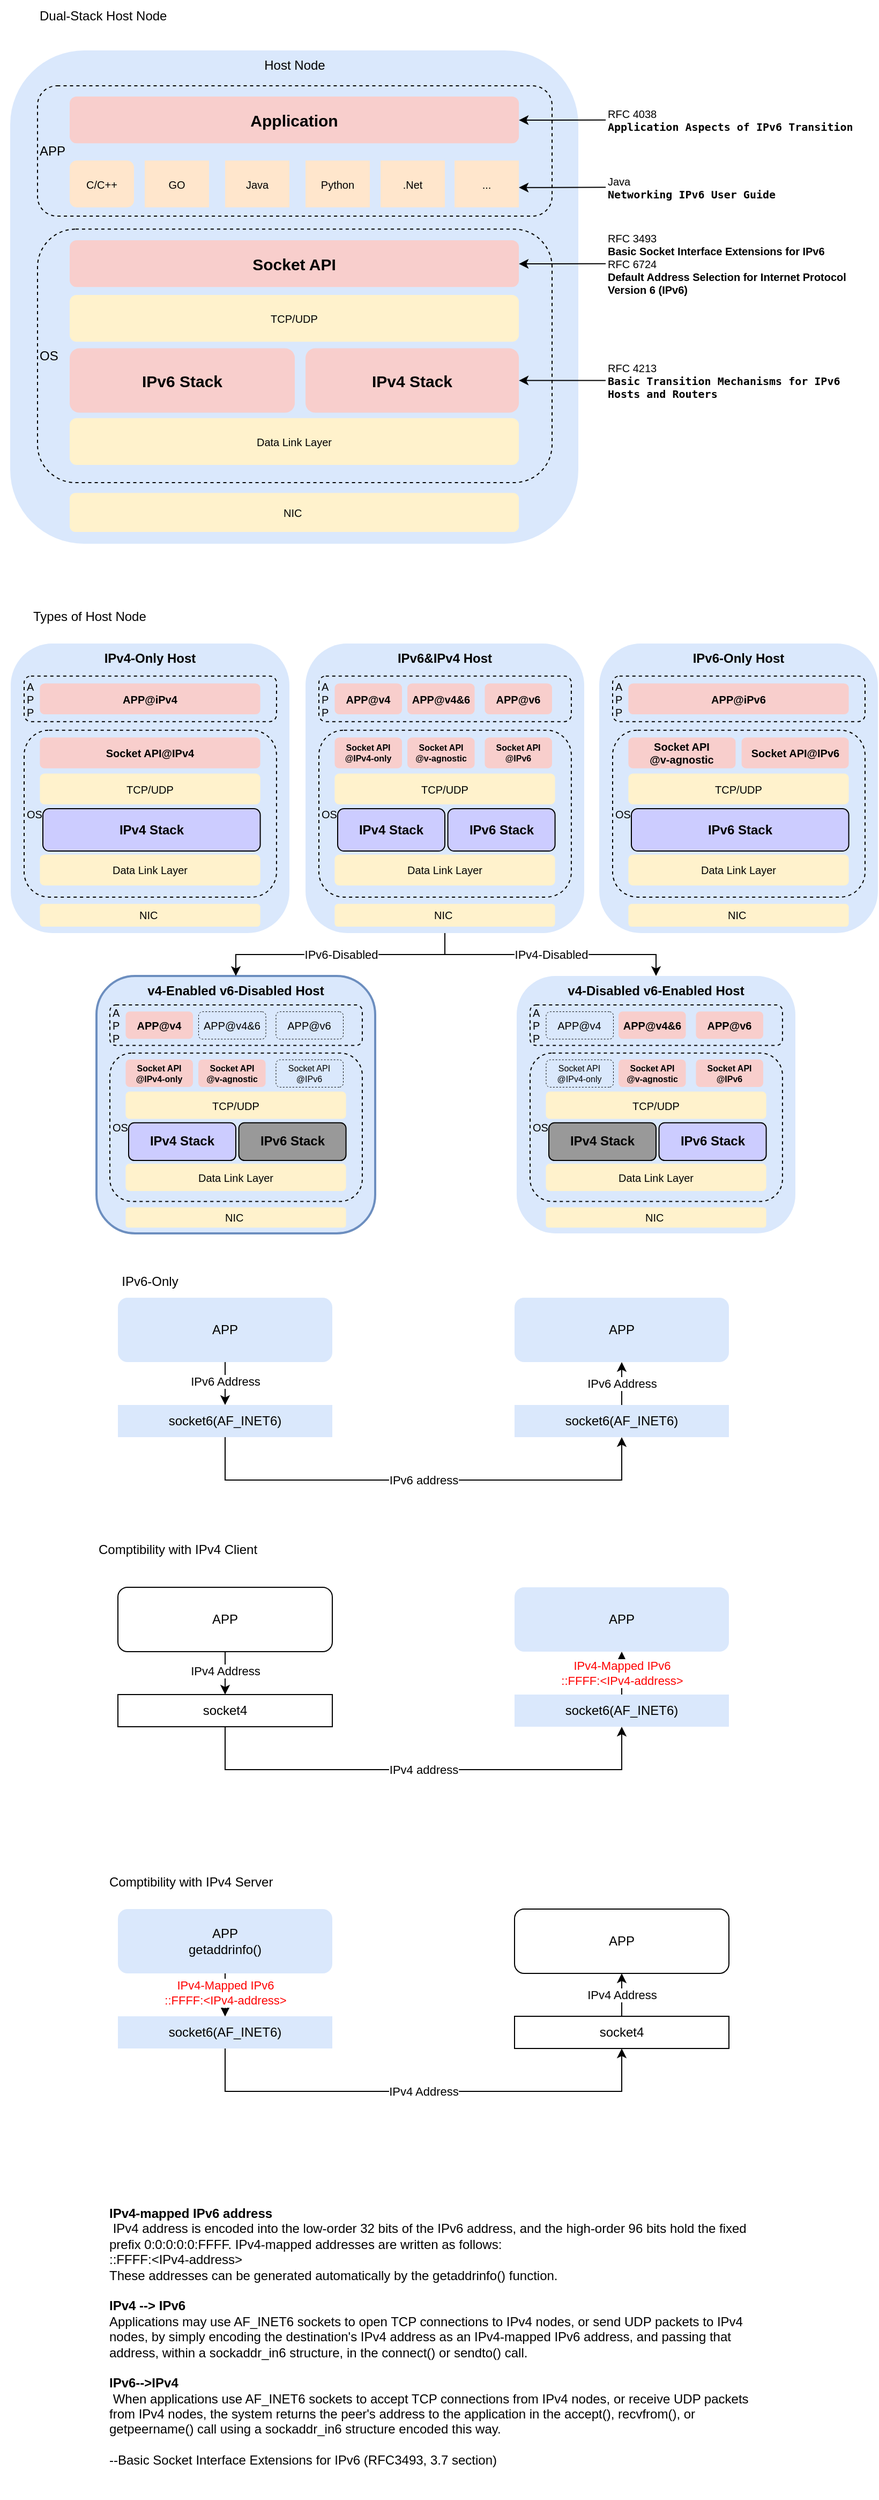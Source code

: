 <mxfile version="24.2.5" type="github">
  <diagram name="Page-1" id="rZ_P2kpU1c0gx4y7kV9n">
    <mxGraphModel dx="1122" dy="1913" grid="1" gridSize="10" guides="1" tooltips="1" connect="1" arrows="1" fold="1" page="1" pageScale="1" pageWidth="850" pageHeight="600" math="0" shadow="0">
      <root>
        <mxCell id="0" />
        <mxCell id="1" parent="0" />
        <mxCell id="icOcJ5imzF8ybxUpSHXg-141" value="Host Node" style="whiteSpace=wrap;html=1;rounded=0;verticalAlign=top;align=center;strokeColor=none;" vertex="1" parent="1">
          <mxGeometry x="10" y="-1120" width="800" height="480" as="geometry" />
        </mxCell>
        <mxCell id="icOcJ5imzF8ybxUpSHXg-1" value="APP" style="rounded=1;whiteSpace=wrap;html=1;" vertex="1" parent="1">
          <mxGeometry x="120" y="320" width="200" height="60" as="geometry" />
        </mxCell>
        <mxCell id="icOcJ5imzF8ybxUpSHXg-6" value="APP" style="rounded=1;whiteSpace=wrap;html=1;strokeColor=none;fillColor=#dae8fc;" vertex="1" parent="1">
          <mxGeometry x="490" y="320" width="200" height="60" as="geometry" />
        </mxCell>
        <mxCell id="icOcJ5imzF8ybxUpSHXg-8" value="socket6(AF_INET6)" style="rounded=0;whiteSpace=wrap;html=1;strokeColor=none;fillColor=#dae8fc;" vertex="1" parent="1">
          <mxGeometry x="490" y="420" width="200" height="30" as="geometry" />
        </mxCell>
        <mxCell id="icOcJ5imzF8ybxUpSHXg-10" value="IPv4 address" style="endArrow=classic;html=1;rounded=0;exitX=0.5;exitY=1;exitDx=0;exitDy=0;edgeStyle=orthogonalEdgeStyle;entryX=0.5;entryY=1;entryDx=0;entryDy=0;" edge="1" parent="1" target="icOcJ5imzF8ybxUpSHXg-8">
          <mxGeometry width="50" height="50" relative="1" as="geometry">
            <mxPoint x="220" y="450" as="sourcePoint" />
            <mxPoint x="650" y="450" as="targetPoint" />
            <Array as="points">
              <mxPoint x="220" y="490" />
              <mxPoint x="590" y="490" />
            </Array>
          </mxGeometry>
        </mxCell>
        <mxCell id="icOcJ5imzF8ybxUpSHXg-12" value="" style="endArrow=classic;html=1;rounded=0;exitX=0.5;exitY=1;exitDx=0;exitDy=0;" edge="1" parent="1" source="icOcJ5imzF8ybxUpSHXg-1">
          <mxGeometry width="50" height="50" relative="1" as="geometry">
            <mxPoint x="390" y="440" as="sourcePoint" />
            <mxPoint x="220" y="420" as="targetPoint" />
          </mxGeometry>
        </mxCell>
        <mxCell id="icOcJ5imzF8ybxUpSHXg-13" value="IPv4 Address" style="edgeLabel;html=1;align=center;verticalAlign=middle;resizable=0;points=[];" vertex="1" connectable="0" parent="icOcJ5imzF8ybxUpSHXg-12">
          <mxGeometry x="-0.098" relative="1" as="geometry">
            <mxPoint as="offset" />
          </mxGeometry>
        </mxCell>
        <mxCell id="icOcJ5imzF8ybxUpSHXg-14" value="&lt;font data-sider-select-id=&quot;ed5d6f88-564b-4f81-8631-00c8b1efb85c&quot; color=&quot;#ff0000&quot;&gt;IPv4-Mapped IPv6&lt;/font&gt;&lt;div&gt;&lt;font data-sider-select-id=&quot;ed5d6f88-564b-4f81-8631-00c8b1efb85c&quot; color=&quot;#ff0000&quot;&gt;::FFFF:&amp;lt;IPv4-address&amp;gt;&lt;br&gt;&lt;/font&gt;&lt;/div&gt;" style="endArrow=classic;html=1;rounded=0;entryX=0.5;entryY=1;entryDx=0;entryDy=0;exitX=0.5;exitY=0;exitDx=0;exitDy=0;" edge="1" parent="1" source="icOcJ5imzF8ybxUpSHXg-8" target="icOcJ5imzF8ybxUpSHXg-6">
          <mxGeometry width="50" height="50" relative="1" as="geometry">
            <mxPoint x="350" y="520" as="sourcePoint" />
            <mxPoint x="400" y="470" as="targetPoint" />
          </mxGeometry>
        </mxCell>
        <mxCell id="icOcJ5imzF8ybxUpSHXg-57" value="socket4" style="rounded=0;whiteSpace=wrap;html=1;" vertex="1" parent="1">
          <mxGeometry x="120" y="420" width="200" height="30" as="geometry" />
        </mxCell>
        <mxCell id="icOcJ5imzF8ybxUpSHXg-58" value="APP" style="rounded=1;whiteSpace=wrap;html=1;fillColor=#dae8fc;strokeColor=none;" vertex="1" parent="1">
          <mxGeometry x="120" y="50" width="200" height="60" as="geometry" />
        </mxCell>
        <mxCell id="icOcJ5imzF8ybxUpSHXg-59" value="APP" style="rounded=1;whiteSpace=wrap;html=1;fillColor=#dae8fc;strokeColor=none;" vertex="1" parent="1">
          <mxGeometry x="490" y="50" width="200" height="60" as="geometry" />
        </mxCell>
        <mxCell id="icOcJ5imzF8ybxUpSHXg-60" value="socket6(AF_INET6)" style="rounded=0;whiteSpace=wrap;html=1;fillColor=#dae8fc;strokeColor=none;" vertex="1" parent="1">
          <mxGeometry x="490" y="150" width="200" height="30" as="geometry" />
        </mxCell>
        <mxCell id="icOcJ5imzF8ybxUpSHXg-61" value="IPv6 address" style="endArrow=classic;html=1;rounded=0;exitX=0.5;exitY=1;exitDx=0;exitDy=0;edgeStyle=orthogonalEdgeStyle;entryX=0.5;entryY=1;entryDx=0;entryDy=0;" edge="1" parent="1" target="icOcJ5imzF8ybxUpSHXg-60">
          <mxGeometry width="50" height="50" relative="1" as="geometry">
            <mxPoint x="220" y="180" as="sourcePoint" />
            <mxPoint x="650" y="180" as="targetPoint" />
            <Array as="points">
              <mxPoint x="220" y="220" />
              <mxPoint x="590" y="220" />
            </Array>
          </mxGeometry>
        </mxCell>
        <mxCell id="icOcJ5imzF8ybxUpSHXg-62" value="" style="endArrow=classic;html=1;rounded=0;exitX=0.5;exitY=1;exitDx=0;exitDy=0;" edge="1" parent="1" source="icOcJ5imzF8ybxUpSHXg-58">
          <mxGeometry width="50" height="50" relative="1" as="geometry">
            <mxPoint x="390" y="170" as="sourcePoint" />
            <mxPoint x="220" y="150" as="targetPoint" />
          </mxGeometry>
        </mxCell>
        <mxCell id="icOcJ5imzF8ybxUpSHXg-63" value="IPv6 Address" style="edgeLabel;html=1;align=center;verticalAlign=middle;resizable=0;points=[];" vertex="1" connectable="0" parent="icOcJ5imzF8ybxUpSHXg-62">
          <mxGeometry x="-0.098" relative="1" as="geometry">
            <mxPoint as="offset" />
          </mxGeometry>
        </mxCell>
        <mxCell id="icOcJ5imzF8ybxUpSHXg-64" value="IPv6 Address" style="endArrow=classic;html=1;rounded=0;entryX=0.5;entryY=1;entryDx=0;entryDy=0;exitX=0.5;exitY=0;exitDx=0;exitDy=0;" edge="1" parent="1" source="icOcJ5imzF8ybxUpSHXg-60" target="icOcJ5imzF8ybxUpSHXg-59">
          <mxGeometry width="50" height="50" relative="1" as="geometry">
            <mxPoint x="350" y="250" as="sourcePoint" />
            <mxPoint x="400" y="200" as="targetPoint" />
          </mxGeometry>
        </mxCell>
        <mxCell id="icOcJ5imzF8ybxUpSHXg-65" value="socket6(AF_INET6)" style="rounded=0;whiteSpace=wrap;html=1;fillColor=#dae8fc;strokeColor=none;" vertex="1" parent="1">
          <mxGeometry x="120" y="150" width="200" height="30" as="geometry" />
        </mxCell>
        <mxCell id="icOcJ5imzF8ybxUpSHXg-74" value="" style="edgeStyle=orthogonalEdgeStyle;rounded=0;orthogonalLoop=1;jettySize=auto;html=1;" edge="1" parent="1" source="icOcJ5imzF8ybxUpSHXg-66" target="icOcJ5imzF8ybxUpSHXg-73">
          <mxGeometry relative="1" as="geometry" />
        </mxCell>
        <mxCell id="icOcJ5imzF8ybxUpSHXg-66" value="APP&lt;div&gt;getaddrinfo()&lt;/div&gt;" style="rounded=1;whiteSpace=wrap;html=1;strokeColor=none;fillColor=#dae8fc;" vertex="1" parent="1">
          <mxGeometry x="120" y="620" width="200" height="60" as="geometry" />
        </mxCell>
        <mxCell id="icOcJ5imzF8ybxUpSHXg-67" value="APP" style="rounded=1;whiteSpace=wrap;html=1;" vertex="1" parent="1">
          <mxGeometry x="490" y="620" width="200" height="60" as="geometry" />
        </mxCell>
        <mxCell id="icOcJ5imzF8ybxUpSHXg-68" value="socket4" style="rounded=0;whiteSpace=wrap;html=1;" vertex="1" parent="1">
          <mxGeometry x="490" y="720" width="200" height="30" as="geometry" />
        </mxCell>
        <mxCell id="icOcJ5imzF8ybxUpSHXg-69" value="IPv4 Address" style="endArrow=classic;html=1;rounded=0;exitX=0.5;exitY=1;exitDx=0;exitDy=0;edgeStyle=orthogonalEdgeStyle;entryX=0.5;entryY=1;entryDx=0;entryDy=0;" edge="1" parent="1" target="icOcJ5imzF8ybxUpSHXg-68">
          <mxGeometry width="50" height="50" relative="1" as="geometry">
            <mxPoint x="220" y="750" as="sourcePoint" />
            <mxPoint x="650" y="750" as="targetPoint" />
            <Array as="points">
              <mxPoint x="220" y="790" />
              <mxPoint x="590" y="790" />
            </Array>
          </mxGeometry>
        </mxCell>
        <mxCell id="icOcJ5imzF8ybxUpSHXg-70" value="" style="endArrow=classic;html=1;rounded=0;exitX=0.5;exitY=1;exitDx=0;exitDy=0;" edge="1" parent="1" source="icOcJ5imzF8ybxUpSHXg-66">
          <mxGeometry width="50" height="50" relative="1" as="geometry">
            <mxPoint x="390" y="740" as="sourcePoint" />
            <mxPoint x="220" y="720" as="targetPoint" />
          </mxGeometry>
        </mxCell>
        <mxCell id="icOcJ5imzF8ybxUpSHXg-71" value="&lt;font data-sider-select-id=&quot;ed5d6f88-564b-4f81-8631-00c8b1efb85c&quot; color=&quot;#ff0000&quot;&gt;IPv4-Mapped IPv6&lt;/font&gt;&lt;div&gt;&lt;font data-sider-select-id=&quot;ed5d6f88-564b-4f81-8631-00c8b1efb85c&quot; color=&quot;#ff0000&quot;&gt;::FFFF:&amp;lt;IPv4-address&amp;gt;&lt;/font&gt;&lt;/div&gt;" style="edgeLabel;html=1;align=center;verticalAlign=middle;resizable=0;points=[];" vertex="1" connectable="0" parent="icOcJ5imzF8ybxUpSHXg-70">
          <mxGeometry x="-0.098" relative="1" as="geometry">
            <mxPoint as="offset" />
          </mxGeometry>
        </mxCell>
        <mxCell id="icOcJ5imzF8ybxUpSHXg-72" value="IPv4 Address" style="endArrow=classic;html=1;rounded=0;entryX=0.5;entryY=1;entryDx=0;entryDy=0;exitX=0.5;exitY=0;exitDx=0;exitDy=0;" edge="1" parent="1" source="icOcJ5imzF8ybxUpSHXg-68" target="icOcJ5imzF8ybxUpSHXg-67">
          <mxGeometry width="50" height="50" relative="1" as="geometry">
            <mxPoint x="350" y="820" as="sourcePoint" />
            <mxPoint x="400" y="770" as="targetPoint" />
          </mxGeometry>
        </mxCell>
        <mxCell id="icOcJ5imzF8ybxUpSHXg-73" value="socket6(AF_INET6)" style="rounded=0;whiteSpace=wrap;html=1;strokeColor=none;fillColor=#dae8fc;" vertex="1" parent="1">
          <mxGeometry x="120" y="720" width="200" height="30" as="geometry" />
        </mxCell>
        <mxCell id="icOcJ5imzF8ybxUpSHXg-75" value="Dual-Stack Host Node" style="text;html=1;align=left;verticalAlign=middle;whiteSpace=wrap;rounded=0;" vertex="1" parent="1">
          <mxGeometry x="45" y="-1160" width="235" height="30" as="geometry" />
        </mxCell>
        <mxCell id="icOcJ5imzF8ybxUpSHXg-76" value="Comptibility with IPv4 Client" style="text;html=1;align=left;verticalAlign=middle;whiteSpace=wrap;rounded=0;" vertex="1" parent="1">
          <mxGeometry x="100" y="270" width="240" height="30" as="geometry" />
        </mxCell>
        <mxCell id="icOcJ5imzF8ybxUpSHXg-77" value="IPv6-Only" style="text;html=1;align=center;verticalAlign=middle;whiteSpace=wrap;rounded=0;" vertex="1" parent="1">
          <mxGeometry x="120" y="20" width="60" height="30" as="geometry" />
        </mxCell>
        <mxCell id="icOcJ5imzF8ybxUpSHXg-79" value="Comptibility with IPv4 Server" style="text;html=1;align=left;verticalAlign=middle;whiteSpace=wrap;rounded=0;" vertex="1" parent="1">
          <mxGeometry x="110" y="580" width="240" height="30" as="geometry" />
        </mxCell>
        <mxCell id="icOcJ5imzF8ybxUpSHXg-80" value="&lt;b data-sider-select-id=&quot;4dd214a8-5db6-41d3-b710-cdda6e6183cf&quot;&gt;IPv4-mapped IPv6 address&lt;/b&gt;&lt;div data-sider-select-id=&quot;9b86270d-a50b-4bd0-8c5a-72402ec19036&quot;&gt;&amp;nbsp;IPv4 address is encoded into the low-order 32 bits of the IPv6 address, and the high-order 96 bits hold the fixed prefix 0:0:0:0:0:FFFF.  IPv4-mapped addresses are written as follows:&lt;br&gt;      ::FFFF:&amp;lt;IPv4-address&amp;gt;&lt;br&gt;   These addresses can be generated automatically by the getaddrinfo() function.&lt;br&gt;&lt;br&gt;&lt;b data-sider-select-id=&quot;79032d63-1c1d-43e4-9b67-b446f5373edb&quot;&gt;IPv4 --&amp;gt; IPv6&lt;/b&gt;&lt;br data-sider-select-id=&quot;9023410b-1a3b-4cb5-8c9a-3f16db68c0e2&quot;&gt;   Applications may use AF_INET6 sockets to open TCP connections to IPv4 nodes, or send UDP packets to IPv4 nodes, by simply encoding the&amp;nbsp;destination&#39;s IPv4 address as an IPv4-mapped IPv6 address, and passing that address, within a sockaddr_in6 structure, in the connect() or sendto() call.&amp;nbsp;&lt;/div&gt;&lt;div data-sider-select-id=&quot;9b86270d-a50b-4bd0-8c5a-72402ec19036&quot;&gt;&lt;br&gt;&lt;/div&gt;&lt;div data-sider-select-id=&quot;9b86270d-a50b-4bd0-8c5a-72402ec19036&quot;&gt;&lt;b data-sider-select-id=&quot;1e90207f-9b80-478c-bf6e-feb3072ee823&quot;&gt;IPv6--&amp;gt;IPv4&lt;/b&gt;&lt;/div&gt;&lt;div data-sider-select-id=&quot;9b86270d-a50b-4bd0-8c5a-72402ec19036&quot;&gt;&amp;nbsp;When applications use AF_INET6 sockets to accept TCP connections from IPv4 nodes, or receive UDP packets from IPv4 nodes, the system returns the peer&#39;s address to the application in the accept(), recvfrom(), or getpeername() call using a sockaddr_in6 structure encoded this way.&lt;/div&gt;&lt;div data-sider-select-id=&quot;9b86270d-a50b-4bd0-8c5a-72402ec19036&quot;&gt;&lt;br&gt;&lt;/div&gt;&lt;div data-sider-select-id=&quot;9b86270d-a50b-4bd0-8c5a-72402ec19036&quot;&gt;--Basic Socket Interface Extensions for IPv6 (RFC3493, 3.7 section)&lt;/div&gt;" style="text;whiteSpace=wrap;html=1;" vertex="1" parent="1">
          <mxGeometry x="110" y="890" width="610" height="280" as="geometry" />
        </mxCell>
        <mxCell id="icOcJ5imzF8ybxUpSHXg-117" value="Host Node" style="whiteSpace=wrap;html=1;rounded=1;fillColor=#dae8fc;strokeColor=none;verticalAlign=top;align=center;" vertex="1" parent="1">
          <mxGeometry x="19.52" y="-1113" width="530" height="460" as="geometry" />
        </mxCell>
        <mxCell id="icOcJ5imzF8ybxUpSHXg-118" value="APP" style="whiteSpace=wrap;html=1;rounded=1;fillColor=none;strokeColor=default;verticalAlign=middle;align=left;dashed=1;strokeWidth=1;" vertex="1" parent="1">
          <mxGeometry x="45" y="-1080" width="480" height="121.51" as="geometry" />
        </mxCell>
        <mxCell id="icOcJ5imzF8ybxUpSHXg-119" value="OS" style="whiteSpace=wrap;html=1;rounded=1;fillColor=none;strokeColor=default;verticalAlign=middle;align=left;dashed=1;strokeWidth=1;" vertex="1" parent="1">
          <mxGeometry x="45" y="-946.33" width="480" height="236.33" as="geometry" />
        </mxCell>
        <mxCell id="icOcJ5imzF8ybxUpSHXg-120" value="&lt;div style=&quot;&quot;&gt;&lt;span style=&quot;background-color: initial;&quot;&gt;NIC&amp;nbsp;&lt;/span&gt;&lt;/div&gt;" style="rounded=1;whiteSpace=wrap;html=1;fontSize=10;strokeWidth=1;strokeColor=none;fillColor=#fff2cc;align=center;flipV=0;flipH=1;" vertex="1" parent="1">
          <mxGeometry x="75" y="-700.42" width="419.05" height="36.42" as="geometry" />
        </mxCell>
        <mxCell id="icOcJ5imzF8ybxUpSHXg-121" value="IPv6 Stack" style="rounded=1;whiteSpace=wrap;html=1;fontSize=15;strokeWidth=1;strokeColor=none;fillColor=#f8cecc;fontStyle=1;flipV=1;flipH=1;" vertex="1" parent="1">
          <mxGeometry x="75" y="-835.23" width="210" height="60.04" as="geometry" />
        </mxCell>
        <mxCell id="icOcJ5imzF8ybxUpSHXg-122" value="Data Link Layer" style="rounded=1;whiteSpace=wrap;html=1;fontSize=10;strokeWidth=1;strokeColor=none;fillColor=#fff2cc;align=center;flipV=1;flipH=1;" vertex="1" parent="1">
          <mxGeometry x="75" y="-770.183" width="419.048" height="43.667" as="geometry" />
        </mxCell>
        <mxCell id="icOcJ5imzF8ybxUpSHXg-123" value="TCP/UDP" style="rounded=1;whiteSpace=wrap;html=1;fontSize=10;strokeWidth=1;strokeColor=none;fillColor=#fff2cc;align=center;flipV=1;flipH=1;" vertex="1" parent="1">
          <mxGeometry x="75" y="-885" width="419.048" height="43.667" as="geometry" />
        </mxCell>
        <mxCell id="icOcJ5imzF8ybxUpSHXg-124" value="Socket API" style="rounded=1;whiteSpace=wrap;html=1;fontSize=15;strokeWidth=1;strokeColor=none;fillColor=#f8cecc;align=center;fontStyle=1;flipV=1;flipH=1;" vertex="1" parent="1">
          <mxGeometry x="75" y="-936" width="419.048" height="43.667" as="geometry" />
        </mxCell>
        <mxCell id="icOcJ5imzF8ybxUpSHXg-125" value="C/C++" style="rounded=1;whiteSpace=wrap;html=1;fontSize=10;strokeWidth=1;strokeColor=none;fillColor=#ffe6cc;align=center;flipV=0;flipH=1;" vertex="1" parent="1">
          <mxGeometry x="75" y="-1010.33" width="60" height="43.67" as="geometry" />
        </mxCell>
        <mxCell id="icOcJ5imzF8ybxUpSHXg-126" value="GO" style="rounded=1;whiteSpace=wrap;html=1;fontSize=10;strokeWidth=1;strokeColor=none;fillColor=#ffe6cc;align=center;arcSize=0;" vertex="1" parent="1">
          <mxGeometry x="145" y="-1010.33" width="60" height="43.67" as="geometry" />
        </mxCell>
        <mxCell id="icOcJ5imzF8ybxUpSHXg-127" value="Java" style="rounded=1;whiteSpace=wrap;html=1;fontSize=10;strokeWidth=1;strokeColor=none;fillColor=#ffe6cc;align=center;arcSize=0;" vertex="1" parent="1">
          <mxGeometry x="220" y="-1010.33" width="60" height="43.67" as="geometry" />
        </mxCell>
        <mxCell id="icOcJ5imzF8ybxUpSHXg-128" value="Python" style="rounded=1;whiteSpace=wrap;html=1;fontSize=10;strokeWidth=1;strokeColor=none;fillColor=#ffe6cc;align=center;arcSize=0;" vertex="1" parent="1">
          <mxGeometry x="295" y="-1010.33" width="60" height="43.67" as="geometry" />
        </mxCell>
        <mxCell id="icOcJ5imzF8ybxUpSHXg-129" value=".Net" style="rounded=1;whiteSpace=wrap;html=1;fontSize=10;strokeWidth=1;strokeColor=none;fillColor=#ffe6cc;align=center;arcSize=0;" vertex="1" parent="1">
          <mxGeometry x="365" y="-1010.33" width="60" height="43.67" as="geometry" />
        </mxCell>
        <mxCell id="icOcJ5imzF8ybxUpSHXg-130" value="..." style="rounded=1;whiteSpace=wrap;html=1;fontSize=10;strokeWidth=1;strokeColor=none;fillColor=#ffe6cc;align=center;arcSize=0;" vertex="1" parent="1">
          <mxGeometry x="434.05" y="-1010.33" width="60" height="43.67" as="geometry" />
        </mxCell>
        <mxCell id="icOcJ5imzF8ybxUpSHXg-131" value="Application" style="rounded=1;whiteSpace=wrap;html=1;fontSize=15;strokeWidth=1;strokeColor=none;fillColor=#f8cecc;align=center;fontStyle=1;flipV=0;flipH=1;" vertex="1" parent="1">
          <mxGeometry x="75" y="-1070" width="419.048" height="43.667" as="geometry" />
        </mxCell>
        <mxCell id="icOcJ5imzF8ybxUpSHXg-132" value="IPv4 Stack" style="rounded=1;whiteSpace=wrap;html=1;fontSize=15;strokeWidth=1;strokeColor=none;fillColor=#f8cecc;fontStyle=1" vertex="1" parent="1">
          <mxGeometry x="295" y="-835.23" width="199.05" height="60.04" as="geometry" />
        </mxCell>
        <mxCell id="icOcJ5imzF8ybxUpSHXg-133" value="&lt;div data-sider-select-id=&quot;f37c8456-bf8c-4f8a-89ce-bba583378e5a&quot; style=&quot;font-size: 10px;&quot;&gt;RFC 4213&lt;/div&gt;&lt;div style=&quot;font-size: 10px;&quot;&gt;&lt;pre style=&quot;font-size: 10px; margin-top: 0px; margin-bottom: 0px;&quot;&gt;&lt;span style=&quot;display: inline; font-size: 10px; font-weight: bold;&quot; data-sider-select-id=&quot;4874f4fa-2349-4c50-a16f-f6f1220eff90&quot; class=&quot;h1&quot;&gt;Basic Transition Mechanisms for IPv6 &lt;/span&gt;&lt;/pre&gt;&lt;pre style=&quot;font-size: 10px; margin-top: 0px; margin-bottom: 0px;&quot;&gt;&lt;span style=&quot;display: inline; font-size: 10px; font-weight: bold;&quot; data-sider-select-id=&quot;4874f4fa-2349-4c50-a16f-f6f1220eff90&quot; class=&quot;h1&quot;&gt;Hosts and Routers&lt;/span&gt;&lt;/pre&gt;&lt;/div&gt;" style="text;html=1;align=left;verticalAlign=middle;rounded=0;fontSize=10;whiteSpace=wrap;" vertex="1" parent="1">
          <mxGeometry x="575" y="-830.21" width="220" height="50" as="geometry" />
        </mxCell>
        <mxCell id="icOcJ5imzF8ybxUpSHXg-134" value="" style="endArrow=classic;html=1;rounded=0;exitX=0;exitY=0.5;exitDx=0;exitDy=0;entryX=1;entryY=0.5;entryDx=0;entryDy=0;" edge="1" parent="1" source="icOcJ5imzF8ybxUpSHXg-133" target="icOcJ5imzF8ybxUpSHXg-132">
          <mxGeometry width="50" height="50" relative="1" as="geometry">
            <mxPoint x="385" y="-930" as="sourcePoint" />
            <mxPoint x="435" y="-980" as="targetPoint" />
          </mxGeometry>
        </mxCell>
        <mxCell id="icOcJ5imzF8ybxUpSHXg-135" value="&lt;div data-sider-select-id=&quot;10d36287-2a77-4f72-8a60-e9d3261a410f&quot; style=&quot;font-size: 10px;&quot;&gt;RFC 3493&lt;/div&gt;&lt;div data-sider-select-id=&quot;10d36287-2a77-4f72-8a60-e9d3261a410f&quot; style=&quot;&quot;&gt;&lt;b&gt;Basic Socket Interface Extensions for IPv6&lt;/b&gt;&lt;br&gt;&lt;/div&gt;&lt;div data-sider-select-id=&quot;10d36287-2a77-4f72-8a60-e9d3261a410f&quot; style=&quot;&quot;&gt;RFC 6724&amp;nbsp;&lt;/div&gt;&lt;div data-sider-select-id=&quot;10d36287-2a77-4f72-8a60-e9d3261a410f&quot; style=&quot;&quot;&gt;&lt;b data-sider-select-id=&quot;2b95129f-3061-4639-8080-8fa92e2fb9ad&quot;&gt;Default Address Selection for Internet Protocol Version 6 (IPv6)&lt;/b&gt;&lt;br&gt;&lt;/div&gt;" style="text;html=1;align=left;verticalAlign=middle;whiteSpace=wrap;rounded=0;fontSize=10;" vertex="1" parent="1">
          <mxGeometry x="575.05" y="-939.17" width="239.95" height="50" as="geometry" />
        </mxCell>
        <mxCell id="icOcJ5imzF8ybxUpSHXg-136" value="" style="endArrow=classic;html=1;rounded=0;exitX=0;exitY=0.5;exitDx=0;exitDy=0;entryX=1;entryY=0.5;entryDx=0;entryDy=0;" edge="1" parent="1" source="icOcJ5imzF8ybxUpSHXg-135">
          <mxGeometry width="50" height="50" relative="1" as="geometry">
            <mxPoint x="385.05" y="-1038.96" as="sourcePoint" />
            <mxPoint x="494.05" y="-913.96" as="targetPoint" />
          </mxGeometry>
        </mxCell>
        <mxCell id="icOcJ5imzF8ybxUpSHXg-137" value="&lt;div data-sider-select-id=&quot;c3250534-daea-4c97-89fa-9fc5328a1eec&quot; style=&quot;font-size: 10px;&quot;&gt;RFC 4038&lt;/div&gt;&lt;div style=&quot;font-size: 10px;&quot;&gt;&lt;pre style=&quot;font-size: 10px; margin-top: 0px; margin-bottom: 0px;&quot;&gt;&lt;span style=&quot;display: inline; font-size: 10px; font-weight: bold;&quot; data-sider-select-id=&quot;4874f4fa-2349-4c50-a16f-f6f1220eff90&quot; class=&quot;h1&quot;&gt;Application Aspects of IPv6 Transition&lt;/span&gt;&lt;/pre&gt;&lt;/div&gt;" style="text;html=1;align=left;verticalAlign=middle;whiteSpace=wrap;rounded=0;fontSize=10;" vertex="1" parent="1">
          <mxGeometry x="575.05" y="-1073.17" width="249.95" height="50" as="geometry" />
        </mxCell>
        <mxCell id="icOcJ5imzF8ybxUpSHXg-138" value="" style="endArrow=classic;html=1;rounded=0;exitX=0;exitY=0.5;exitDx=0;exitDy=0;entryX=1;entryY=0.5;entryDx=0;entryDy=0;" edge="1" parent="1" source="icOcJ5imzF8ybxUpSHXg-137">
          <mxGeometry width="50" height="50" relative="1" as="geometry">
            <mxPoint x="385.05" y="-1172.96" as="sourcePoint" />
            <mxPoint x="494.05" y="-1047.96" as="targetPoint" />
          </mxGeometry>
        </mxCell>
        <mxCell id="icOcJ5imzF8ybxUpSHXg-139" value="&lt;div data-sider-select-id=&quot;c3250534-daea-4c97-89fa-9fc5328a1eec&quot; style=&quot;font-size: 10px;&quot;&gt;Java&lt;/div&gt;&lt;div style=&quot;&quot;&gt;&lt;pre style=&quot;margin-top: 0px; margin-bottom: 0px;&quot;&gt;&lt;b&gt;Networking IPv6 User Guide&lt;/b&gt;&lt;br&gt;&lt;/pre&gt;&lt;/div&gt;" style="text;html=1;align=left;verticalAlign=middle;whiteSpace=wrap;rounded=0;fontSize=10;" vertex="1" parent="1">
          <mxGeometry x="575.05" y="-1010.33" width="249.95" height="50" as="geometry" />
        </mxCell>
        <mxCell id="icOcJ5imzF8ybxUpSHXg-140" value="" style="endArrow=classic;html=1;rounded=0;exitX=0;exitY=0.5;exitDx=0;exitDy=0;entryX=1;entryY=0.5;entryDx=0;entryDy=0;" edge="1" parent="1" source="icOcJ5imzF8ybxUpSHXg-139">
          <mxGeometry width="50" height="50" relative="1" as="geometry">
            <mxPoint x="385.05" y="-1110.12" as="sourcePoint" />
            <mxPoint x="494.05" y="-985.12" as="targetPoint" />
          </mxGeometry>
        </mxCell>
        <mxCell id="icOcJ5imzF8ybxUpSHXg-164" value="Types of Host Node" style="text;html=1;align=left;verticalAlign=middle;whiteSpace=wrap;rounded=0;" vertex="1" parent="1">
          <mxGeometry x="39" y="-600" width="235" height="30" as="geometry" />
        </mxCell>
        <mxCell id="icOcJ5imzF8ybxUpSHXg-198" value="" style="group" vertex="1" connectable="0" parent="1">
          <mxGeometry x="20" y="-560" width="260" height="270" as="geometry" />
        </mxCell>
        <mxCell id="icOcJ5imzF8ybxUpSHXg-143" value="&lt;b data-sider-select-id=&quot;4e01c90e-6b11-47b0-8642-78d44220d1ec&quot;&gt;&lt;font data-sider-select-id=&quot;ec900853-b40b-40f5-91e5-687ccb63317a&quot; style=&quot;font-size: 12px;&quot;&gt;IPv4-Only Host&lt;/font&gt;&lt;/b&gt;" style="whiteSpace=wrap;html=1;rounded=1;fillColor=#dae8fc;strokeColor=none;verticalAlign=top;align=center;fontSize=10;container=0;" vertex="1" parent="icOcJ5imzF8ybxUpSHXg-198">
          <mxGeometry width="260" height="270" as="geometry" />
        </mxCell>
        <mxCell id="icOcJ5imzF8ybxUpSHXg-144" value="A&lt;div&gt;P&lt;div&gt;P&lt;/div&gt;&lt;/div&gt;" style="whiteSpace=wrap;html=1;rounded=1;fillColor=none;strokeColor=default;verticalAlign=middle;align=left;dashed=1;strokeWidth=1;fontSize=10;container=0;" vertex="1" parent="icOcJ5imzF8ybxUpSHXg-198">
          <mxGeometry x="12.5" y="30.341" width="235.472" height="42.482" as="geometry" />
        </mxCell>
        <mxCell id="icOcJ5imzF8ybxUpSHXg-145" value="OS" style="whiteSpace=wrap;html=1;rounded=1;fillColor=none;strokeColor=default;verticalAlign=middle;align=left;dashed=1;strokeWidth=1;fontSize=10;container=0;" vertex="1" parent="icOcJ5imzF8ybxUpSHXg-198">
          <mxGeometry x="12.5" y="80.831" width="235.472" height="155.632" as="geometry" />
        </mxCell>
        <mxCell id="icOcJ5imzF8ybxUpSHXg-146" value="&lt;div style=&quot;font-size: 10px;&quot;&gt;&lt;span style=&quot;background-color: initial; font-size: 10px;&quot;&gt;NIC&amp;nbsp;&lt;/span&gt;&lt;/div&gt;" style="rounded=1;whiteSpace=wrap;html=1;fontSize=10;strokeWidth=1;strokeColor=none;fillColor=#fff2cc;align=center;flipV=0;flipH=1;container=0;" vertex="1" parent="icOcJ5imzF8ybxUpSHXg-198">
          <mxGeometry x="27.22" y="242.77" width="205.57" height="21.23" as="geometry" />
        </mxCell>
        <mxCell id="icOcJ5imzF8ybxUpSHXg-148" value="Data Link Layer" style="rounded=1;whiteSpace=wrap;html=1;fontSize=10;strokeWidth=1;strokeColor=none;fillColor=#fff2cc;align=center;flipV=1;flipH=1;container=0;" vertex="1" parent="icOcJ5imzF8ybxUpSHXg-198">
          <mxGeometry x="27.217" y="196.83" width="205.571" height="28.756" as="geometry" />
        </mxCell>
        <mxCell id="icOcJ5imzF8ybxUpSHXg-149" value="TCP/UDP" style="rounded=1;whiteSpace=wrap;html=1;fontSize=10;strokeWidth=1;strokeColor=none;fillColor=#fff2cc;align=center;flipV=1;flipH=1;container=0;" vertex="1" parent="icOcJ5imzF8ybxUpSHXg-198">
          <mxGeometry x="27.217" y="121.22" width="205.571" height="28.756" as="geometry" />
        </mxCell>
        <mxCell id="icOcJ5imzF8ybxUpSHXg-150" value="Socket API@IPv4" style="rounded=1;whiteSpace=wrap;html=1;fontSize=10;strokeWidth=1;strokeColor=none;fillColor=#f8cecc;align=center;fontStyle=1;flipV=1;flipH=1;container=0;" vertex="1" parent="icOcJ5imzF8ybxUpSHXg-198">
          <mxGeometry x="27.217" y="87.634" width="205.571" height="28.756" as="geometry" />
        </mxCell>
        <mxCell id="icOcJ5imzF8ybxUpSHXg-157" value="APP@iPv4" style="rounded=1;whiteSpace=wrap;html=1;fontSize=10;strokeWidth=1;strokeColor=none;fillColor=#f8cecc;align=center;fontStyle=1;flipV=0;flipH=1;container=0;" vertex="1" parent="icOcJ5imzF8ybxUpSHXg-198">
          <mxGeometry x="27.217" y="37.203" width="205.571" height="28.756" as="geometry" />
        </mxCell>
        <mxCell id="icOcJ5imzF8ybxUpSHXg-158" value="IPv4 Stack" style="rounded=1;whiteSpace=wrap;html=1;fontSize=12;strokeWidth=1;strokeColor=default;fillColor=#CCCCFF;fontStyle=1;container=0;" vertex="1" parent="icOcJ5imzF8ybxUpSHXg-198">
          <mxGeometry x="30" y="153.99" width="202.79" height="39.54" as="geometry" />
        </mxCell>
        <mxCell id="icOcJ5imzF8ybxUpSHXg-204" value="" style="group" vertex="1" connectable="0" parent="1">
          <mxGeometry x="569" y="-560" width="260" height="270" as="geometry" />
        </mxCell>
        <mxCell id="icOcJ5imzF8ybxUpSHXg-205" value="&lt;b data-sider-select-id=&quot;4e01c90e-6b11-47b0-8642-78d44220d1ec&quot;&gt;&lt;font data-sider-select-id=&quot;ec900853-b40b-40f5-91e5-687ccb63317a&quot; style=&quot;font-size: 12px;&quot;&gt;IPv6-Only Host&lt;/font&gt;&lt;/b&gt;" style="whiteSpace=wrap;html=1;rounded=1;fillColor=#dae8fc;strokeColor=none;verticalAlign=top;align=center;fontSize=10;container=0;" vertex="1" parent="icOcJ5imzF8ybxUpSHXg-204">
          <mxGeometry width="260" height="270" as="geometry" />
        </mxCell>
        <mxCell id="icOcJ5imzF8ybxUpSHXg-206" value="A&lt;div&gt;P&lt;div&gt;P&lt;/div&gt;&lt;/div&gt;" style="whiteSpace=wrap;html=1;rounded=1;fillColor=none;strokeColor=default;verticalAlign=middle;align=left;dashed=1;strokeWidth=1;fontSize=10;container=0;" vertex="1" parent="icOcJ5imzF8ybxUpSHXg-204">
          <mxGeometry x="12.5" y="30.341" width="235.472" height="42.482" as="geometry" />
        </mxCell>
        <mxCell id="icOcJ5imzF8ybxUpSHXg-207" value="OS" style="whiteSpace=wrap;html=1;rounded=1;fillColor=none;strokeColor=default;verticalAlign=middle;align=left;dashed=1;strokeWidth=1;fontSize=10;container=0;" vertex="1" parent="icOcJ5imzF8ybxUpSHXg-204">
          <mxGeometry x="12.5" y="80.831" width="235.472" height="155.632" as="geometry" />
        </mxCell>
        <mxCell id="icOcJ5imzF8ybxUpSHXg-208" value="&lt;div style=&quot;font-size: 10px;&quot;&gt;&lt;span style=&quot;background-color: initial; font-size: 10px;&quot;&gt;NIC&amp;nbsp;&lt;/span&gt;&lt;/div&gt;" style="rounded=1;whiteSpace=wrap;html=1;fontSize=10;strokeWidth=1;strokeColor=none;fillColor=#fff2cc;align=center;flipV=0;flipH=1;container=0;" vertex="1" parent="icOcJ5imzF8ybxUpSHXg-204">
          <mxGeometry x="27.22" y="242.77" width="205.57" height="21.23" as="geometry" />
        </mxCell>
        <mxCell id="icOcJ5imzF8ybxUpSHXg-209" value="Data Link Layer" style="rounded=1;whiteSpace=wrap;html=1;fontSize=10;strokeWidth=1;strokeColor=none;fillColor=#fff2cc;align=center;flipV=1;flipH=1;container=0;" vertex="1" parent="icOcJ5imzF8ybxUpSHXg-204">
          <mxGeometry x="27.217" y="196.83" width="205.571" height="28.756" as="geometry" />
        </mxCell>
        <mxCell id="icOcJ5imzF8ybxUpSHXg-210" value="TCP/UDP" style="rounded=1;whiteSpace=wrap;html=1;fontSize=10;strokeWidth=1;strokeColor=none;fillColor=#fff2cc;align=center;flipV=1;flipH=1;container=0;" vertex="1" parent="icOcJ5imzF8ybxUpSHXg-204">
          <mxGeometry x="27.217" y="121.22" width="205.571" height="28.756" as="geometry" />
        </mxCell>
        <mxCell id="icOcJ5imzF8ybxUpSHXg-211" value="Socket API&lt;div&gt;@v-agnostic&lt;/div&gt;" style="rounded=1;whiteSpace=wrap;html=1;fontSize=10;strokeWidth=1;strokeColor=none;fillColor=#f8cecc;align=center;fontStyle=1;flipV=1;flipH=1;container=0;" vertex="1" parent="icOcJ5imzF8ybxUpSHXg-204">
          <mxGeometry x="27.217" y="87.634" width="100" height="28.756" as="geometry" />
        </mxCell>
        <mxCell id="icOcJ5imzF8ybxUpSHXg-212" value="APP@iPv6" style="rounded=1;whiteSpace=wrap;html=1;fontSize=10;strokeWidth=1;strokeColor=none;fillColor=#f8cecc;align=center;fontStyle=1;flipV=0;flipH=1;container=0;" vertex="1" parent="icOcJ5imzF8ybxUpSHXg-204">
          <mxGeometry x="27.217" y="37.203" width="205.571" height="28.756" as="geometry" />
        </mxCell>
        <mxCell id="icOcJ5imzF8ybxUpSHXg-213" value="IPv6 Stack" style="rounded=1;whiteSpace=wrap;html=1;fontSize=12;strokeWidth=1;strokeColor=default;fillColor=#CCCCFF;fontStyle=1;container=0;" vertex="1" parent="icOcJ5imzF8ybxUpSHXg-204">
          <mxGeometry x="30" y="153.99" width="202.79" height="39.54" as="geometry" />
        </mxCell>
        <mxCell id="icOcJ5imzF8ybxUpSHXg-216" value="Socket API@IPv6" style="rounded=1;whiteSpace=wrap;html=1;fontSize=10;strokeWidth=1;strokeColor=none;fillColor=#f8cecc;align=center;fontStyle=1;flipV=1;flipH=1;container=0;" vertex="1" parent="icOcJ5imzF8ybxUpSHXg-204">
          <mxGeometry x="132.787" y="87.634" width="100" height="28.756" as="geometry" />
        </mxCell>
        <mxCell id="icOcJ5imzF8ybxUpSHXg-214" value="" style="group" vertex="1" connectable="0" parent="1">
          <mxGeometry x="295" y="-560" width="260" height="270" as="geometry" />
        </mxCell>
        <mxCell id="icOcJ5imzF8ybxUpSHXg-189" value="&lt;b data-sider-select-id=&quot;4e01c90e-6b11-47b0-8642-78d44220d1ec&quot;&gt;&lt;font data-sider-select-id=&quot;ec900853-b40b-40f5-91e5-687ccb63317a&quot; style=&quot;font-size: 12px;&quot;&gt;IPv6&amp;amp;IPv4 Host&lt;/font&gt;&lt;/b&gt;" style="whiteSpace=wrap;html=1;rounded=1;fillColor=#dae8fc;strokeColor=none;verticalAlign=top;align=center;fontSize=10;container=0;" vertex="1" parent="icOcJ5imzF8ybxUpSHXg-214">
          <mxGeometry width="260" height="270" as="geometry" />
        </mxCell>
        <mxCell id="icOcJ5imzF8ybxUpSHXg-190" value="A&lt;div&gt;P&lt;/div&gt;&lt;div&gt;P&lt;/div&gt;" style="whiteSpace=wrap;html=1;rounded=1;fillColor=none;strokeColor=default;verticalAlign=middle;align=left;dashed=1;strokeWidth=1;fontSize=10;container=0;" vertex="1" parent="icOcJ5imzF8ybxUpSHXg-214">
          <mxGeometry x="12.5" y="30.341" width="235.472" height="42.482" as="geometry" />
        </mxCell>
        <mxCell id="icOcJ5imzF8ybxUpSHXg-191" value="OS" style="whiteSpace=wrap;html=1;rounded=1;fillColor=none;strokeColor=default;verticalAlign=middle;align=left;dashed=1;strokeWidth=1;fontSize=10;container=0;" vertex="1" parent="icOcJ5imzF8ybxUpSHXg-214">
          <mxGeometry x="12.5" y="80.831" width="235.472" height="155.632" as="geometry" />
        </mxCell>
        <mxCell id="icOcJ5imzF8ybxUpSHXg-192" value="&lt;div style=&quot;font-size: 10px;&quot;&gt;&lt;span style=&quot;background-color: initial; font-size: 10px;&quot;&gt;NIC&amp;nbsp;&lt;/span&gt;&lt;/div&gt;" style="rounded=1;whiteSpace=wrap;html=1;fontSize=10;strokeWidth=1;strokeColor=none;fillColor=#fff2cc;align=center;flipV=0;flipH=1;container=0;" vertex="1" parent="icOcJ5imzF8ybxUpSHXg-214">
          <mxGeometry x="27.22" y="242.77" width="205.57" height="21.23" as="geometry" />
        </mxCell>
        <mxCell id="icOcJ5imzF8ybxUpSHXg-193" value="Data Link Layer" style="rounded=1;whiteSpace=wrap;html=1;fontSize=10;strokeWidth=1;strokeColor=none;fillColor=#fff2cc;align=center;flipV=1;flipH=1;container=0;" vertex="1" parent="icOcJ5imzF8ybxUpSHXg-214">
          <mxGeometry x="27.217" y="196.83" width="205.571" height="28.756" as="geometry" />
        </mxCell>
        <mxCell id="icOcJ5imzF8ybxUpSHXg-194" value="TCP/UDP" style="rounded=1;whiteSpace=wrap;html=1;fontSize=10;strokeWidth=1;strokeColor=none;fillColor=#fff2cc;align=center;flipV=1;flipH=1;container=0;" vertex="1" parent="icOcJ5imzF8ybxUpSHXg-214">
          <mxGeometry x="27.217" y="121.22" width="205.571" height="28.756" as="geometry" />
        </mxCell>
        <mxCell id="icOcJ5imzF8ybxUpSHXg-195" value="Socket API&lt;div&gt;@IPv4-only&lt;/div&gt;" style="rounded=1;whiteSpace=wrap;html=1;fontSize=8;strokeWidth=1;strokeColor=none;fillColor=#f8cecc;align=center;fontStyle=1;flipV=1;flipH=1;container=0;" vertex="1" parent="icOcJ5imzF8ybxUpSHXg-214">
          <mxGeometry x="27.22" y="87.63" width="62.78" height="28.76" as="geometry" />
        </mxCell>
        <mxCell id="icOcJ5imzF8ybxUpSHXg-196" value="APP@v4" style="rounded=1;whiteSpace=wrap;html=1;fontSize=10;strokeWidth=1;strokeColor=none;fillColor=#f8cecc;align=center;fontStyle=1;flipV=0;flipH=1;container=0;" vertex="1" parent="icOcJ5imzF8ybxUpSHXg-214">
          <mxGeometry x="27.22" y="37.2" width="62.78" height="28.76" as="geometry" />
        </mxCell>
        <mxCell id="icOcJ5imzF8ybxUpSHXg-197" value="IPv4 Stack" style="rounded=1;whiteSpace=wrap;html=1;fontSize=12;strokeWidth=1;strokeColor=default;fillColor=#CCCCFF;fontStyle=1;container=0;" vertex="1" parent="icOcJ5imzF8ybxUpSHXg-214">
          <mxGeometry x="30" y="153.99" width="100" height="39.54" as="geometry" />
        </mxCell>
        <mxCell id="icOcJ5imzF8ybxUpSHXg-200" value="IPv6 Stack" style="rounded=1;whiteSpace=wrap;html=1;fontSize=12;strokeWidth=1;strokeColor=default;fillColor=#CCCCFF;fontStyle=1;container=0;" vertex="1" parent="icOcJ5imzF8ybxUpSHXg-214">
          <mxGeometry x="132.79" y="153.99" width="100" height="39.54" as="geometry" />
        </mxCell>
        <mxCell id="icOcJ5imzF8ybxUpSHXg-201" value="APP@v4&amp;amp;6" style="rounded=1;whiteSpace=wrap;html=1;fontSize=10;strokeWidth=1;strokeColor=none;fillColor=#f8cecc;align=center;fontStyle=1;flipV=0;flipH=1;container=0;" vertex="1" parent="icOcJ5imzF8ybxUpSHXg-214">
          <mxGeometry x="95" y="37.2" width="62.78" height="28.76" as="geometry" />
        </mxCell>
        <mxCell id="icOcJ5imzF8ybxUpSHXg-202" value="APP@v6" style="rounded=1;whiteSpace=wrap;html=1;fontSize=10;strokeWidth=1;strokeColor=none;fillColor=#f8cecc;align=center;fontStyle=1;flipV=0;flipH=1;container=0;" vertex="1" parent="icOcJ5imzF8ybxUpSHXg-214">
          <mxGeometry x="167.22" y="37.2" width="62.78" height="28.76" as="geometry" />
        </mxCell>
        <mxCell id="icOcJ5imzF8ybxUpSHXg-203" value="Socket API&lt;div&gt;@IPv6&lt;/div&gt;" style="rounded=1;whiteSpace=wrap;html=1;fontSize=8;strokeWidth=1;strokeColor=none;fillColor=#f8cecc;align=center;fontStyle=1;flipV=1;flipH=1;container=0;" vertex="1" parent="icOcJ5imzF8ybxUpSHXg-214">
          <mxGeometry x="167.22" y="87.63" width="62.78" height="28.76" as="geometry" />
        </mxCell>
        <mxCell id="icOcJ5imzF8ybxUpSHXg-215" value="Socket API&lt;div&gt;@v-agnostic&lt;/div&gt;" style="rounded=1;whiteSpace=wrap;html=1;fontSize=8;strokeWidth=1;strokeColor=none;fillColor=#f8cecc;align=center;fontStyle=1;flipV=1;flipH=1;container=0;" vertex="1" parent="icOcJ5imzF8ybxUpSHXg-214">
          <mxGeometry x="95" y="87.63" width="62.78" height="28.76" as="geometry" />
        </mxCell>
        <mxCell id="icOcJ5imzF8ybxUpSHXg-217" value="v6-Disabled" style="group" vertex="1" connectable="0" parent="1">
          <mxGeometry x="100" y="-250" width="260" height="240" as="geometry" />
        </mxCell>
        <mxCell id="icOcJ5imzF8ybxUpSHXg-218" value="&lt;b data-sider-select-id=&quot;4e01c90e-6b11-47b0-8642-78d44220d1ec&quot;&gt;&lt;font data-sider-select-id=&quot;ec900853-b40b-40f5-91e5-687ccb63317a&quot; style=&quot;font-size: 12px;&quot;&gt;v4-Enabled v6-Disabled Host&lt;/font&gt;&lt;/b&gt;" style="whiteSpace=wrap;html=1;rounded=1;fillColor=#dae8fc;strokeColor=#6c8ebf;verticalAlign=top;align=center;fontSize=10;container=0;strokeWidth=2;" vertex="1" parent="icOcJ5imzF8ybxUpSHXg-217">
          <mxGeometry width="260" height="240.0" as="geometry" />
        </mxCell>
        <mxCell id="icOcJ5imzF8ybxUpSHXg-219" value="A&lt;div&gt;P&lt;/div&gt;&lt;div&gt;P&lt;/div&gt;" style="whiteSpace=wrap;html=1;rounded=1;fillColor=none;strokeColor=default;verticalAlign=middle;align=left;dashed=1;strokeWidth=1;fontSize=10;container=0;fillStyle=auto;gradientColor=none;gradientDirection=south;" vertex="1" parent="icOcJ5imzF8ybxUpSHXg-217">
          <mxGeometry x="12.5" y="26.97" width="235.472" height="37.762" as="geometry" />
        </mxCell>
        <mxCell id="icOcJ5imzF8ybxUpSHXg-220" value="OS" style="whiteSpace=wrap;html=1;rounded=1;fillColor=none;strokeColor=default;verticalAlign=middle;align=left;dashed=1;strokeWidth=1;fontSize=10;container=0;" vertex="1" parent="icOcJ5imzF8ybxUpSHXg-217">
          <mxGeometry x="12.5" y="71.85" width="235.472" height="138.34" as="geometry" />
        </mxCell>
        <mxCell id="icOcJ5imzF8ybxUpSHXg-221" value="&lt;div style=&quot;font-size: 10px;&quot;&gt;&lt;span style=&quot;background-color: initial; font-size: 10px;&quot;&gt;NIC&amp;nbsp;&lt;/span&gt;&lt;/div&gt;" style="rounded=1;whiteSpace=wrap;html=1;fontSize=10;strokeWidth=1;strokeColor=none;fillColor=#fff2cc;align=center;flipV=0;flipH=1;container=0;" vertex="1" parent="icOcJ5imzF8ybxUpSHXg-217">
          <mxGeometry x="27.22" y="215.796" width="205.57" height="18.871" as="geometry" />
        </mxCell>
        <mxCell id="icOcJ5imzF8ybxUpSHXg-222" value="Data Link Layer" style="rounded=1;whiteSpace=wrap;html=1;fontSize=10;strokeWidth=1;strokeColor=none;fillColor=#fff2cc;align=center;flipV=1;flipH=1;container=0;" vertex="1" parent="icOcJ5imzF8ybxUpSHXg-217">
          <mxGeometry x="27.217" y="174.96" width="205.571" height="25.561" as="geometry" />
        </mxCell>
        <mxCell id="icOcJ5imzF8ybxUpSHXg-223" value="TCP/UDP" style="rounded=1;whiteSpace=wrap;html=1;fontSize=10;strokeWidth=1;strokeColor=none;fillColor=#fff2cc;align=center;flipV=1;flipH=1;container=0;" vertex="1" parent="icOcJ5imzF8ybxUpSHXg-217">
          <mxGeometry x="27.217" y="107.751" width="205.571" height="25.561" as="geometry" />
        </mxCell>
        <mxCell id="icOcJ5imzF8ybxUpSHXg-224" value="Socket API&lt;div&gt;@IPv4-only&lt;/div&gt;" style="rounded=1;whiteSpace=wrap;html=1;fontSize=8;strokeWidth=1;strokeColor=none;fillColor=#f8cecc;align=center;fontStyle=1;flipV=1;flipH=1;container=0;" vertex="1" parent="icOcJ5imzF8ybxUpSHXg-217">
          <mxGeometry x="27.22" y="77.893" width="62.78" height="25.564" as="geometry" />
        </mxCell>
        <mxCell id="icOcJ5imzF8ybxUpSHXg-225" value="APP@v4" style="rounded=1;whiteSpace=wrap;html=1;fontSize=10;strokeWidth=1;strokeColor=none;fillColor=#f8cecc;align=center;fontStyle=1;flipV=0;flipH=1;container=0;" vertex="1" parent="icOcJ5imzF8ybxUpSHXg-217">
          <mxGeometry x="27.22" y="33.067" width="62.78" height="25.564" as="geometry" />
        </mxCell>
        <mxCell id="icOcJ5imzF8ybxUpSHXg-226" value="IPv4 Stack" style="rounded=1;whiteSpace=wrap;html=1;fontSize=12;strokeWidth=1;strokeColor=default;fillColor=#CCCCFF;fontStyle=1;container=0;" vertex="1" parent="icOcJ5imzF8ybxUpSHXg-217">
          <mxGeometry x="30" y="136.88" width="100" height="35.147" as="geometry" />
        </mxCell>
        <mxCell id="icOcJ5imzF8ybxUpSHXg-227" value="IPv6 Stack" style="rounded=1;whiteSpace=wrap;html=1;fontSize=12;strokeWidth=1;strokeColor=default;fillColor=#999999;fontStyle=1;container=0;" vertex="1" parent="icOcJ5imzF8ybxUpSHXg-217">
          <mxGeometry x="132.79" y="136.88" width="100" height="35.147" as="geometry" />
        </mxCell>
        <mxCell id="icOcJ5imzF8ybxUpSHXg-228" value="APP@v4&amp;amp;6" style="rounded=1;whiteSpace=wrap;html=1;fontSize=10;strokeWidth=0.5;strokeColor=default;fillColor=none;align=center;fontStyle=0;flipV=0;flipH=1;container=0;dashed=1;" vertex="1" parent="icOcJ5imzF8ybxUpSHXg-217">
          <mxGeometry x="95" y="33.067" width="62.78" height="25.564" as="geometry" />
        </mxCell>
        <mxCell id="icOcJ5imzF8ybxUpSHXg-229" value="APP@v6" style="rounded=1;whiteSpace=wrap;html=1;fontSize=10;strokeWidth=0.5;strokeColor=default;fillColor=none;align=center;fontStyle=0;flipV=0;flipH=1;container=0;dashed=1;" vertex="1" parent="icOcJ5imzF8ybxUpSHXg-217">
          <mxGeometry x="167.22" y="33.067" width="62.78" height="25.564" as="geometry" />
        </mxCell>
        <mxCell id="icOcJ5imzF8ybxUpSHXg-230" value="Socket API&lt;div&gt;@IPv6&lt;/div&gt;" style="rounded=1;whiteSpace=wrap;html=1;fontSize=8;strokeWidth=0.5;strokeColor=default;fillColor=none;align=center;fontStyle=0;flipV=1;flipH=1;container=0;dashed=1;" vertex="1" parent="icOcJ5imzF8ybxUpSHXg-217">
          <mxGeometry x="167.22" y="77.893" width="62.78" height="25.564" as="geometry" />
        </mxCell>
        <mxCell id="icOcJ5imzF8ybxUpSHXg-231" value="Socket API&lt;div&gt;@v-agnostic&lt;/div&gt;" style="rounded=1;whiteSpace=wrap;html=1;fontSize=8;strokeWidth=1;strokeColor=none;fillColor=#f8cecc;align=center;fontStyle=1;flipV=1;flipH=1;container=0;" vertex="1" parent="icOcJ5imzF8ybxUpSHXg-217">
          <mxGeometry x="95" y="77.893" width="62.78" height="25.564" as="geometry" />
        </mxCell>
        <mxCell id="icOcJ5imzF8ybxUpSHXg-235" value="" style="group" vertex="1" connectable="0" parent="1">
          <mxGeometry x="492" y="-250" width="260" height="240" as="geometry" />
        </mxCell>
        <mxCell id="icOcJ5imzF8ybxUpSHXg-236" value="&lt;b data-sider-select-id=&quot;4e01c90e-6b11-47b0-8642-78d44220d1ec&quot;&gt;&lt;font data-sider-select-id=&quot;ec900853-b40b-40f5-91e5-687ccb63317a&quot; style=&quot;font-size: 12px;&quot;&gt;v4-Disabled v6-Enabled Host&lt;/font&gt;&lt;/b&gt;" style="whiteSpace=wrap;html=1;rounded=1;fillColor=#dae8fc;strokeColor=none;verticalAlign=top;align=center;fontSize=10;container=0;" vertex="1" parent="icOcJ5imzF8ybxUpSHXg-235">
          <mxGeometry width="260" height="240" as="geometry" />
        </mxCell>
        <mxCell id="icOcJ5imzF8ybxUpSHXg-237" value="A&lt;div&gt;P&lt;/div&gt;&lt;div&gt;P&lt;/div&gt;" style="whiteSpace=wrap;html=1;rounded=1;fillColor=none;strokeColor=default;verticalAlign=middle;align=left;dashed=1;strokeWidth=1;fontSize=10;container=0;" vertex="1" parent="icOcJ5imzF8ybxUpSHXg-235">
          <mxGeometry x="12.5" y="26.97" width="235.472" height="37.762" as="geometry" />
        </mxCell>
        <mxCell id="icOcJ5imzF8ybxUpSHXg-238" value="OS" style="whiteSpace=wrap;html=1;rounded=1;fillColor=none;strokeColor=default;verticalAlign=middle;align=left;dashed=1;strokeWidth=1;fontSize=10;container=0;" vertex="1" parent="icOcJ5imzF8ybxUpSHXg-235">
          <mxGeometry x="12.5" y="71.85" width="235.472" height="138.34" as="geometry" />
        </mxCell>
        <mxCell id="icOcJ5imzF8ybxUpSHXg-239" value="&lt;div style=&quot;font-size: 10px;&quot;&gt;&lt;span style=&quot;background-color: initial; font-size: 10px;&quot;&gt;NIC&amp;nbsp;&lt;/span&gt;&lt;/div&gt;" style="rounded=1;whiteSpace=wrap;html=1;fontSize=10;strokeWidth=1;strokeColor=none;fillColor=#fff2cc;align=center;flipV=0;flipH=1;container=0;" vertex="1" parent="icOcJ5imzF8ybxUpSHXg-235">
          <mxGeometry x="27.22" y="215.796" width="205.57" height="18.871" as="geometry" />
        </mxCell>
        <mxCell id="icOcJ5imzF8ybxUpSHXg-240" value="Data Link Layer" style="rounded=1;whiteSpace=wrap;html=1;fontSize=10;strokeWidth=1;strokeColor=none;fillColor=#fff2cc;align=center;flipV=1;flipH=1;container=0;" vertex="1" parent="icOcJ5imzF8ybxUpSHXg-235">
          <mxGeometry x="27.217" y="174.96" width="205.571" height="25.561" as="geometry" />
        </mxCell>
        <mxCell id="icOcJ5imzF8ybxUpSHXg-241" value="TCP/UDP" style="rounded=1;whiteSpace=wrap;html=1;fontSize=10;strokeWidth=1;strokeColor=none;fillColor=#fff2cc;align=center;flipV=1;flipH=1;container=0;" vertex="1" parent="icOcJ5imzF8ybxUpSHXg-235">
          <mxGeometry x="27.217" y="107.751" width="205.571" height="25.561" as="geometry" />
        </mxCell>
        <mxCell id="icOcJ5imzF8ybxUpSHXg-242" value="Socket API&lt;div&gt;@IPv4-only&lt;/div&gt;" style="rounded=1;whiteSpace=wrap;html=1;fontSize=8;strokeWidth=0.5;strokeColor=default;fillColor=none;align=center;fontStyle=0;flipV=1;flipH=1;container=0;dashed=1;perimeterSpacing=0;" vertex="1" parent="icOcJ5imzF8ybxUpSHXg-235">
          <mxGeometry x="27.22" y="77.893" width="62.78" height="25.564" as="geometry" />
        </mxCell>
        <mxCell id="icOcJ5imzF8ybxUpSHXg-243" value="APP@v4" style="rounded=1;whiteSpace=wrap;html=1;fontSize=10;strokeWidth=0.5;strokeColor=default;fillColor=none;align=center;fontStyle=0;flipV=0;flipH=1;container=0;dashed=1;perimeterSpacing=0;" vertex="1" parent="icOcJ5imzF8ybxUpSHXg-235">
          <mxGeometry x="27.22" y="33.067" width="62.78" height="25.564" as="geometry" />
        </mxCell>
        <mxCell id="icOcJ5imzF8ybxUpSHXg-244" value="IPv4 Stack" style="rounded=1;whiteSpace=wrap;html=1;fontSize=12;strokeWidth=1;strokeColor=default;fillColor=#999999;fontStyle=1;container=0;" vertex="1" parent="icOcJ5imzF8ybxUpSHXg-235">
          <mxGeometry x="30" y="136.88" width="100" height="35.147" as="geometry" />
        </mxCell>
        <mxCell id="icOcJ5imzF8ybxUpSHXg-245" value="IPv6 Stack" style="rounded=1;whiteSpace=wrap;html=1;fontSize=12;strokeWidth=1;strokeColor=default;fillColor=#ccccff;fontStyle=1;container=0;" vertex="1" parent="icOcJ5imzF8ybxUpSHXg-235">
          <mxGeometry x="132.79" y="136.88" width="100" height="35.147" as="geometry" />
        </mxCell>
        <mxCell id="icOcJ5imzF8ybxUpSHXg-246" value="APP@v4&amp;amp;6" style="rounded=1;whiteSpace=wrap;html=1;fontSize=10;strokeWidth=1;strokeColor=none;fillColor=#f8cecc;align=center;fontStyle=1;flipV=0;flipH=1;container=0;" vertex="1" parent="icOcJ5imzF8ybxUpSHXg-235">
          <mxGeometry x="95" y="33.067" width="62.78" height="25.564" as="geometry" />
        </mxCell>
        <mxCell id="icOcJ5imzF8ybxUpSHXg-247" value="APP@v6" style="rounded=1;whiteSpace=wrap;html=1;fontSize=10;strokeWidth=1;strokeColor=none;fillColor=#f8cecc;align=center;fontStyle=1;flipV=0;flipH=1;container=0;" vertex="1" parent="icOcJ5imzF8ybxUpSHXg-235">
          <mxGeometry x="167.22" y="33.067" width="62.78" height="25.564" as="geometry" />
        </mxCell>
        <mxCell id="icOcJ5imzF8ybxUpSHXg-248" value="Socket API&lt;div&gt;@IPv6&lt;/div&gt;" style="rounded=1;whiteSpace=wrap;html=1;fontSize=8;strokeWidth=1;strokeColor=none;fillColor=#f8cecc;align=center;fontStyle=1;flipV=1;flipH=1;container=0;" vertex="1" parent="icOcJ5imzF8ybxUpSHXg-235">
          <mxGeometry x="167.22" y="77.893" width="62.78" height="25.564" as="geometry" />
        </mxCell>
        <mxCell id="icOcJ5imzF8ybxUpSHXg-249" value="Socket API&lt;div&gt;@v-agnostic&lt;/div&gt;" style="rounded=1;whiteSpace=wrap;html=1;fontSize=8;strokeWidth=1;strokeColor=none;fillColor=#f8cecc;align=center;fontStyle=1;flipV=1;flipH=1;container=0;" vertex="1" parent="icOcJ5imzF8ybxUpSHXg-235">
          <mxGeometry x="95" y="77.893" width="62.78" height="25.564" as="geometry" />
        </mxCell>
        <mxCell id="icOcJ5imzF8ybxUpSHXg-264" value="IPv6-Disabled" style="endArrow=classic;html=1;rounded=0;exitX=0.5;exitY=1;exitDx=0;exitDy=0;entryX=0.5;entryY=0;entryDx=0;entryDy=0;edgeStyle=orthogonalEdgeStyle;" edge="1" parent="1" source="icOcJ5imzF8ybxUpSHXg-189" target="icOcJ5imzF8ybxUpSHXg-218">
          <mxGeometry width="50" height="50" relative="1" as="geometry">
            <mxPoint x="390" y="-300" as="sourcePoint" />
            <mxPoint x="440" y="-350" as="targetPoint" />
          </mxGeometry>
        </mxCell>
        <mxCell id="icOcJ5imzF8ybxUpSHXg-265" value="IPv4-Disabled" style="endArrow=classic;html=1;rounded=0;exitX=0.5;exitY=1;exitDx=0;exitDy=0;edgeStyle=orthogonalEdgeStyle;" edge="1" parent="1" source="icOcJ5imzF8ybxUpSHXg-189" target="icOcJ5imzF8ybxUpSHXg-236">
          <mxGeometry width="50" height="50" relative="1" as="geometry">
            <mxPoint x="435" y="-280" as="sourcePoint" />
            <mxPoint x="240" y="-240" as="targetPoint" />
          </mxGeometry>
        </mxCell>
      </root>
    </mxGraphModel>
  </diagram>
</mxfile>
